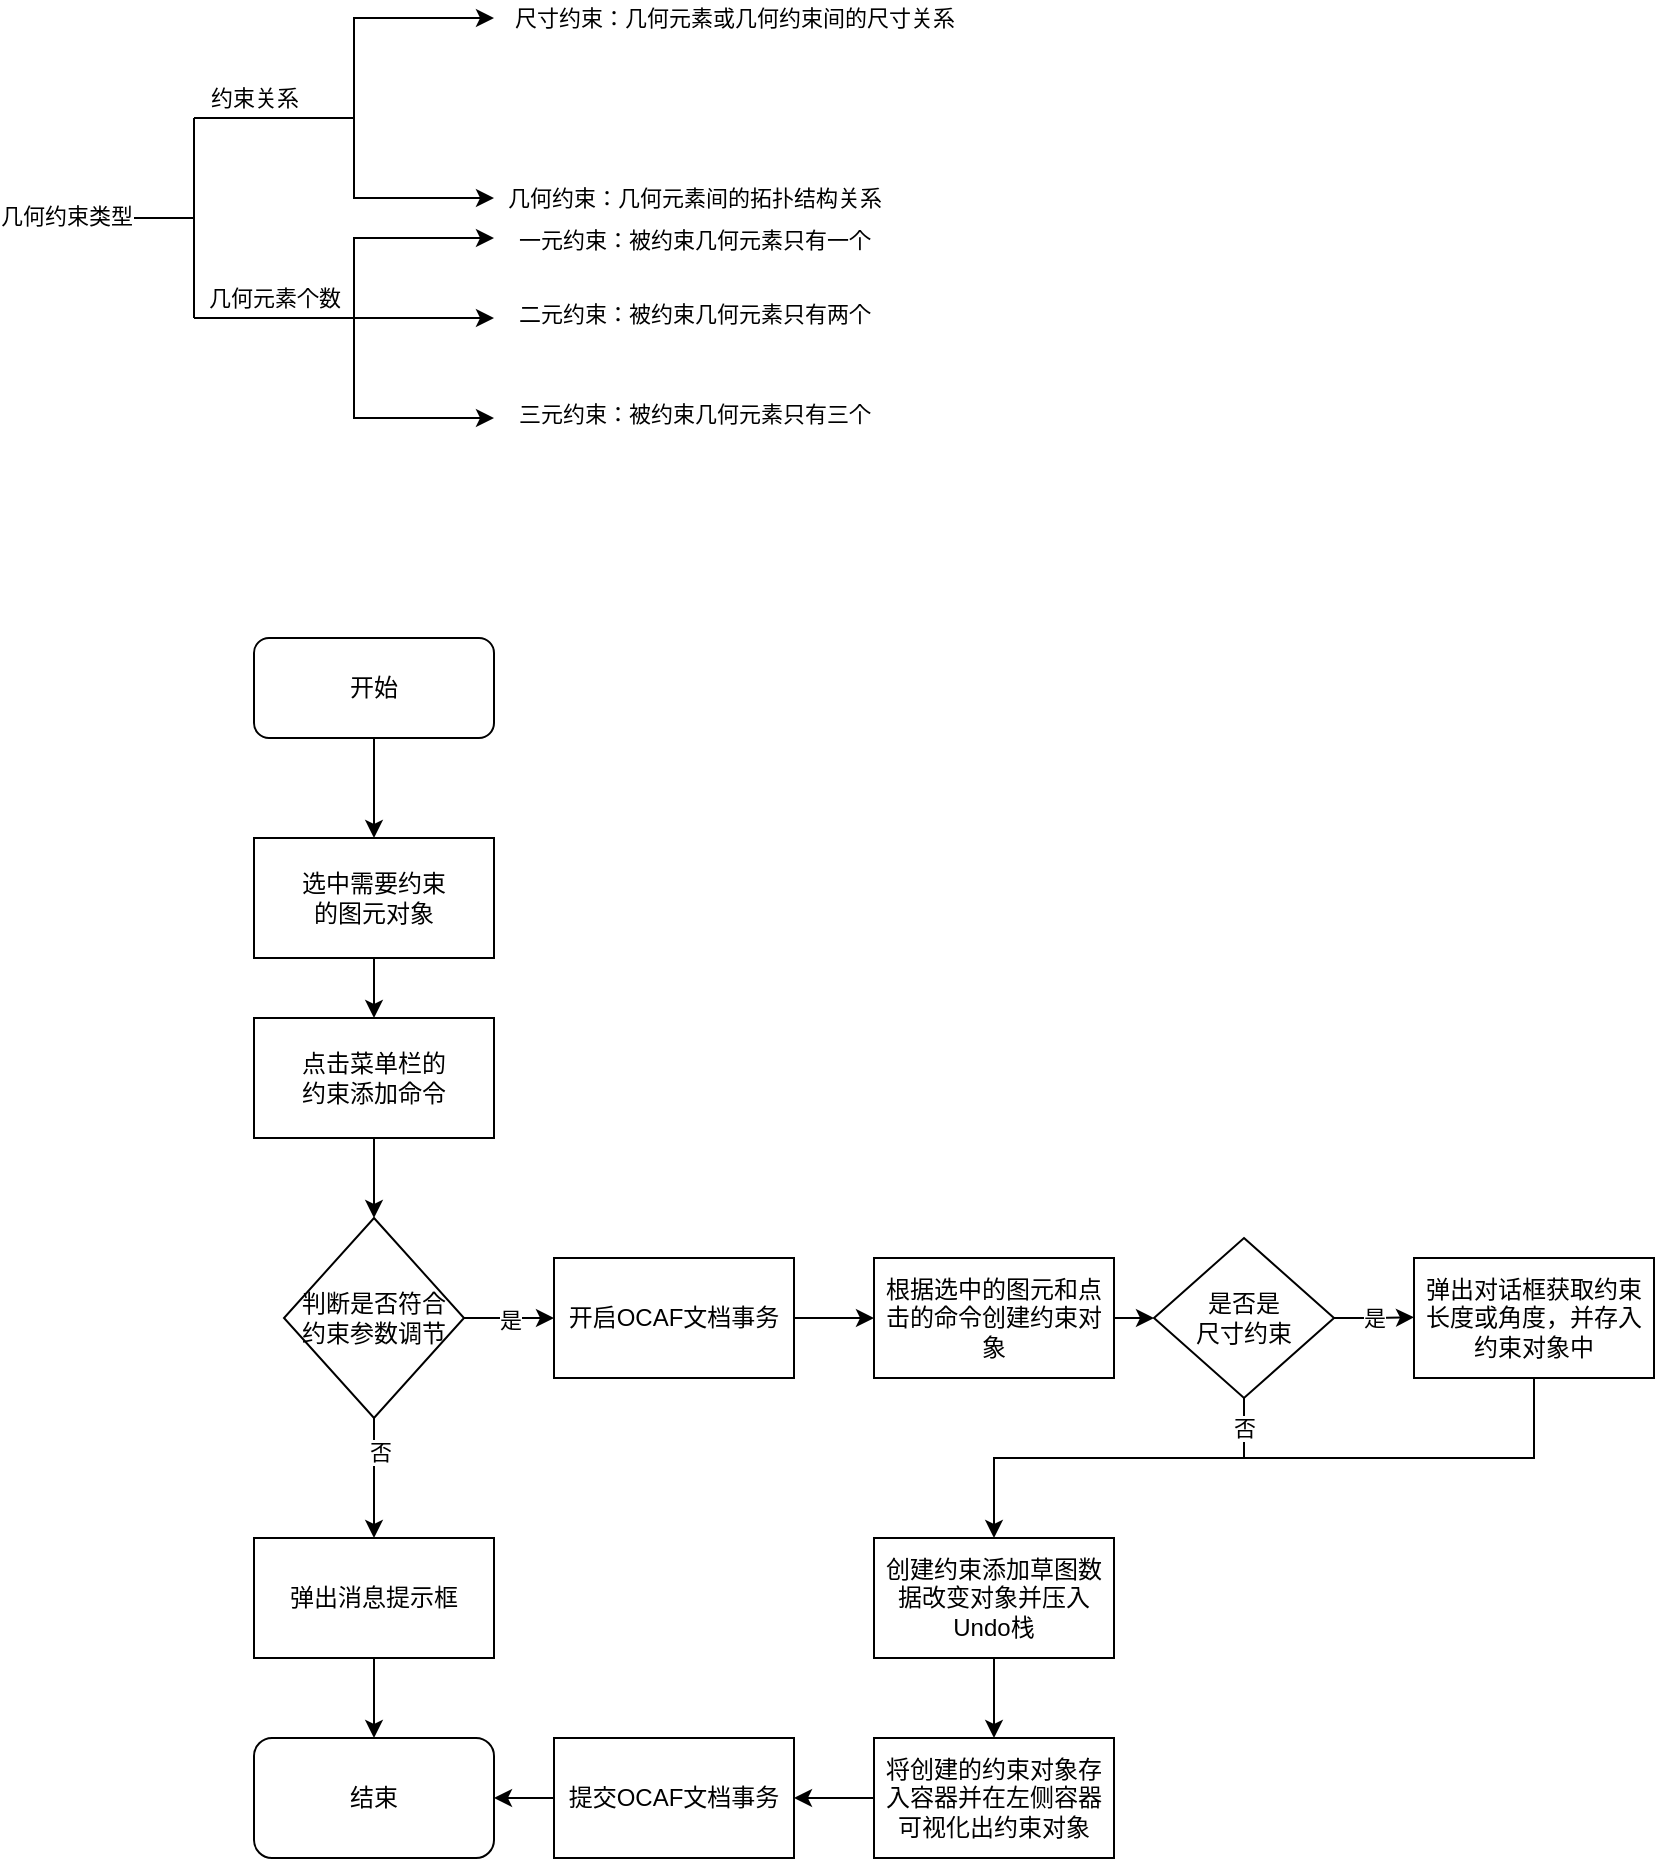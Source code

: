 <mxfile version="21.0.6" type="github">
  <diagram name="第 1 页" id="1So_czDSUBuQiFDamGuW">
    <mxGraphModel dx="616" dy="761" grid="1" gridSize="10" guides="1" tooltips="1" connect="1" arrows="1" fold="1" page="1" pageScale="1" pageWidth="827" pageHeight="1169" math="0" shadow="0">
      <root>
        <mxCell id="0" />
        <mxCell id="1" parent="0" />
        <mxCell id="FwafR3L3VAN348FCxoly-1" value="" style="endArrow=none;html=1;rounded=0;" parent="1" edge="1">
          <mxGeometry width="50" height="50" relative="1" as="geometry">
            <mxPoint x="110" y="320" as="sourcePoint" />
            <mxPoint x="190" y="320" as="targetPoint" />
          </mxGeometry>
        </mxCell>
        <mxCell id="FwafR3L3VAN348FCxoly-6" value="几何约束类型" style="edgeLabel;html=1;align=center;verticalAlign=middle;resizable=0;points=[];" parent="FwafR3L3VAN348FCxoly-1" vertex="1" connectable="0">
          <mxGeometry x="-0.605" y="1" relative="1" as="geometry">
            <mxPoint as="offset" />
          </mxGeometry>
        </mxCell>
        <mxCell id="FwafR3L3VAN348FCxoly-2" value="" style="endArrow=none;html=1;rounded=0;" parent="1" edge="1">
          <mxGeometry width="50" height="50" relative="1" as="geometry">
            <mxPoint x="190" y="370" as="sourcePoint" />
            <mxPoint x="190" y="270" as="targetPoint" />
          </mxGeometry>
        </mxCell>
        <mxCell id="FwafR3L3VAN348FCxoly-3" value="" style="endArrow=none;html=1;rounded=0;" parent="1" edge="1">
          <mxGeometry width="50" height="50" relative="1" as="geometry">
            <mxPoint x="190" y="270" as="sourcePoint" />
            <mxPoint x="270" y="270" as="targetPoint" />
          </mxGeometry>
        </mxCell>
        <mxCell id="FwafR3L3VAN348FCxoly-7" value="约束关系" style="edgeLabel;html=1;align=center;verticalAlign=middle;resizable=0;points=[];" parent="FwafR3L3VAN348FCxoly-3" vertex="1" connectable="0">
          <mxGeometry x="-0.38" y="-1" relative="1" as="geometry">
            <mxPoint x="5" y="-11" as="offset" />
          </mxGeometry>
        </mxCell>
        <mxCell id="FwafR3L3VAN348FCxoly-4" value="" style="endArrow=none;html=1;rounded=0;" parent="1" edge="1">
          <mxGeometry width="50" height="50" relative="1" as="geometry">
            <mxPoint x="190" y="370" as="sourcePoint" />
            <mxPoint x="270" y="370" as="targetPoint" />
          </mxGeometry>
        </mxCell>
        <mxCell id="FwafR3L3VAN348FCxoly-8" value="几何元素个数" style="edgeLabel;html=1;align=center;verticalAlign=middle;resizable=0;points=[];" parent="FwafR3L3VAN348FCxoly-4" vertex="1" connectable="0">
          <mxGeometry x="-0.305" y="3" relative="1" as="geometry">
            <mxPoint x="12" y="-7" as="offset" />
          </mxGeometry>
        </mxCell>
        <mxCell id="FwafR3L3VAN348FCxoly-5" value="" style="endArrow=classic;startArrow=classic;html=1;rounded=0;edgeStyle=orthogonalEdgeStyle;" parent="1" edge="1">
          <mxGeometry width="50" height="50" relative="1" as="geometry">
            <mxPoint x="340" y="310" as="sourcePoint" />
            <mxPoint x="340" y="220" as="targetPoint" />
            <Array as="points">
              <mxPoint x="270" y="310" />
            </Array>
          </mxGeometry>
        </mxCell>
        <mxCell id="FwafR3L3VAN348FCxoly-12" value="尺寸约束：几何元素或几何约束间的尺寸关系" style="edgeLabel;html=1;align=center;verticalAlign=middle;resizable=0;points=[];" parent="FwafR3L3VAN348FCxoly-5" vertex="1" connectable="0">
          <mxGeometry x="0.826" y="2" relative="1" as="geometry">
            <mxPoint x="140" y="2" as="offset" />
          </mxGeometry>
        </mxCell>
        <mxCell id="FwafR3L3VAN348FCxoly-13" value="几何约束：几何元素间的拓扑结构关系" style="edgeLabel;html=1;align=center;verticalAlign=middle;resizable=0;points=[];" parent="FwafR3L3VAN348FCxoly-5" vertex="1" connectable="0">
          <mxGeometry x="-0.791" relative="1" as="geometry">
            <mxPoint x="124" as="offset" />
          </mxGeometry>
        </mxCell>
        <mxCell id="FwafR3L3VAN348FCxoly-10" value="" style="endArrow=classic;startArrow=classic;html=1;rounded=0;edgeStyle=orthogonalEdgeStyle;" parent="1" edge="1">
          <mxGeometry width="50" height="50" relative="1" as="geometry">
            <mxPoint x="340" y="420" as="sourcePoint" />
            <mxPoint x="340" y="330" as="targetPoint" />
            <Array as="points">
              <mxPoint x="270" y="420" />
            </Array>
          </mxGeometry>
        </mxCell>
        <mxCell id="FwafR3L3VAN348FCxoly-14" value="一元约束：被约束几何元素只有一个" style="edgeLabel;html=1;align=center;verticalAlign=middle;resizable=0;points=[];" parent="FwafR3L3VAN348FCxoly-10" vertex="1" connectable="0">
          <mxGeometry x="0.809" y="-1" relative="1" as="geometry">
            <mxPoint x="122" as="offset" />
          </mxGeometry>
        </mxCell>
        <mxCell id="FwafR3L3VAN348FCxoly-16" value="三元约束：被约束几何元素只有三个" style="edgeLabel;html=1;align=center;verticalAlign=middle;resizable=0;points=[];" parent="FwafR3L3VAN348FCxoly-10" vertex="1" connectable="0">
          <mxGeometry x="-0.835" y="-2" relative="1" as="geometry">
            <mxPoint x="119" as="offset" />
          </mxGeometry>
        </mxCell>
        <mxCell id="FwafR3L3VAN348FCxoly-11" value="" style="endArrow=classic;html=1;rounded=0;" parent="1" edge="1">
          <mxGeometry width="50" height="50" relative="1" as="geometry">
            <mxPoint x="270" y="370" as="sourcePoint" />
            <mxPoint x="340" y="370" as="targetPoint" />
          </mxGeometry>
        </mxCell>
        <mxCell id="FwafR3L3VAN348FCxoly-15" value="二元约束：被约束几何元素只有两个" style="edgeLabel;html=1;align=center;verticalAlign=middle;resizable=0;points=[];" parent="FwafR3L3VAN348FCxoly-11" vertex="1" connectable="0">
          <mxGeometry x="0.457" y="2" relative="1" as="geometry">
            <mxPoint x="119" as="offset" />
          </mxGeometry>
        </mxCell>
        <mxCell id="ZC_2awQbRUudxoVVbSpu-1" value="开始" style="rounded=1;whiteSpace=wrap;html=1;" vertex="1" parent="1">
          <mxGeometry x="220" y="530" width="120" height="50" as="geometry" />
        </mxCell>
        <mxCell id="ZC_2awQbRUudxoVVbSpu-2" value="" style="endArrow=classic;html=1;rounded=0;exitX=0.5;exitY=1;exitDx=0;exitDy=0;" edge="1" parent="1" source="ZC_2awQbRUudxoVVbSpu-1">
          <mxGeometry width="50" height="50" relative="1" as="geometry">
            <mxPoint x="240" y="730" as="sourcePoint" />
            <mxPoint x="280" y="630" as="targetPoint" />
          </mxGeometry>
        </mxCell>
        <mxCell id="ZC_2awQbRUudxoVVbSpu-3" value="选中需要约束&lt;br&gt;的图元对象" style="rounded=0;whiteSpace=wrap;html=1;" vertex="1" parent="1">
          <mxGeometry x="220" y="630" width="120" height="60" as="geometry" />
        </mxCell>
        <mxCell id="ZC_2awQbRUudxoVVbSpu-4" value="" style="endArrow=classic;html=1;rounded=0;exitX=0.5;exitY=1;exitDx=0;exitDy=0;" edge="1" parent="1" source="ZC_2awQbRUudxoVVbSpu-3">
          <mxGeometry width="50" height="50" relative="1" as="geometry">
            <mxPoint x="300" y="770" as="sourcePoint" />
            <mxPoint x="280" y="720" as="targetPoint" />
          </mxGeometry>
        </mxCell>
        <mxCell id="ZC_2awQbRUudxoVVbSpu-5" value="点击菜单栏的&lt;br&gt;约束添加命令" style="rounded=0;whiteSpace=wrap;html=1;" vertex="1" parent="1">
          <mxGeometry x="220" y="720" width="120" height="60" as="geometry" />
        </mxCell>
        <mxCell id="ZC_2awQbRUudxoVVbSpu-6" value="" style="endArrow=classic;html=1;rounded=0;exitX=0.5;exitY=1;exitDx=0;exitDy=0;entryX=0.5;entryY=0;entryDx=0;entryDy=0;" edge="1" parent="1" source="ZC_2awQbRUudxoVVbSpu-5" target="ZC_2awQbRUudxoVVbSpu-7">
          <mxGeometry width="50" height="50" relative="1" as="geometry">
            <mxPoint x="260" y="860" as="sourcePoint" />
            <mxPoint x="280" y="820" as="targetPoint" />
          </mxGeometry>
        </mxCell>
        <mxCell id="ZC_2awQbRUudxoVVbSpu-15" value="是" style="edgeStyle=orthogonalEdgeStyle;rounded=0;orthogonalLoop=1;jettySize=auto;html=1;exitX=1;exitY=0.5;exitDx=0;exitDy=0;" edge="1" parent="1" source="ZC_2awQbRUudxoVVbSpu-7">
          <mxGeometry relative="1" as="geometry">
            <mxPoint x="370" y="870" as="targetPoint" />
          </mxGeometry>
        </mxCell>
        <mxCell id="ZC_2awQbRUudxoVVbSpu-7" value="判断是否符合&lt;br&gt;约束参数调节" style="rhombus;whiteSpace=wrap;html=1;" vertex="1" parent="1">
          <mxGeometry x="235" y="820" width="90" height="100" as="geometry" />
        </mxCell>
        <mxCell id="ZC_2awQbRUudxoVVbSpu-9" value="" style="endArrow=classic;html=1;rounded=0;exitX=0.5;exitY=1;exitDx=0;exitDy=0;" edge="1" parent="1" source="ZC_2awQbRUudxoVVbSpu-7">
          <mxGeometry width="50" height="50" relative="1" as="geometry">
            <mxPoint x="270" y="1020" as="sourcePoint" />
            <mxPoint x="280" y="980" as="targetPoint" />
          </mxGeometry>
        </mxCell>
        <mxCell id="ZC_2awQbRUudxoVVbSpu-11" value="否" style="edgeLabel;html=1;align=center;verticalAlign=middle;resizable=0;points=[];" vertex="1" connectable="0" parent="ZC_2awQbRUudxoVVbSpu-9">
          <mxGeometry x="-0.433" y="3" relative="1" as="geometry">
            <mxPoint as="offset" />
          </mxGeometry>
        </mxCell>
        <mxCell id="ZC_2awQbRUudxoVVbSpu-12" value="弹出消息提示框" style="rounded=0;whiteSpace=wrap;html=1;" vertex="1" parent="1">
          <mxGeometry x="220" y="980" width="120" height="60" as="geometry" />
        </mxCell>
        <mxCell id="ZC_2awQbRUudxoVVbSpu-13" value="" style="endArrow=classic;html=1;rounded=0;exitX=0.5;exitY=1;exitDx=0;exitDy=0;" edge="1" parent="1" source="ZC_2awQbRUudxoVVbSpu-12">
          <mxGeometry width="50" height="50" relative="1" as="geometry">
            <mxPoint x="240" y="1110" as="sourcePoint" />
            <mxPoint x="280" y="1080" as="targetPoint" />
          </mxGeometry>
        </mxCell>
        <mxCell id="ZC_2awQbRUudxoVVbSpu-14" value="结束" style="rounded=1;whiteSpace=wrap;html=1;" vertex="1" parent="1">
          <mxGeometry x="220" y="1080" width="120" height="60" as="geometry" />
        </mxCell>
        <mxCell id="ZC_2awQbRUudxoVVbSpu-16" value="开启OCAF文档事务" style="rounded=0;whiteSpace=wrap;html=1;" vertex="1" parent="1">
          <mxGeometry x="370" y="840" width="120" height="60" as="geometry" />
        </mxCell>
        <mxCell id="ZC_2awQbRUudxoVVbSpu-18" value="" style="endArrow=classic;html=1;rounded=0;exitX=1;exitY=0.5;exitDx=0;exitDy=0;" edge="1" parent="1" source="ZC_2awQbRUudxoVVbSpu-16">
          <mxGeometry width="50" height="50" relative="1" as="geometry">
            <mxPoint x="490" y="900" as="sourcePoint" />
            <mxPoint x="530" y="870" as="targetPoint" />
          </mxGeometry>
        </mxCell>
        <mxCell id="ZC_2awQbRUudxoVVbSpu-19" value="根据选中的图元和点击的命令创建约束对象" style="rounded=0;whiteSpace=wrap;html=1;" vertex="1" parent="1">
          <mxGeometry x="530" y="840" width="120" height="60" as="geometry" />
        </mxCell>
        <mxCell id="ZC_2awQbRUudxoVVbSpu-21" value="创建约束添加草图数据改变对象并压入Undo栈" style="rounded=0;whiteSpace=wrap;html=1;" vertex="1" parent="1">
          <mxGeometry x="530" y="980" width="120" height="60" as="geometry" />
        </mxCell>
        <mxCell id="ZC_2awQbRUudxoVVbSpu-22" value="" style="endArrow=classic;html=1;rounded=0;exitX=0.5;exitY=1;exitDx=0;exitDy=0;" edge="1" parent="1" source="ZC_2awQbRUudxoVVbSpu-21">
          <mxGeometry width="50" height="50" relative="1" as="geometry">
            <mxPoint x="580" y="1110" as="sourcePoint" />
            <mxPoint x="590" y="1080" as="targetPoint" />
          </mxGeometry>
        </mxCell>
        <mxCell id="ZC_2awQbRUudxoVVbSpu-23" value="将创建的约束对象存入容器并在左侧容器可视化出约束对象" style="rounded=0;whiteSpace=wrap;html=1;" vertex="1" parent="1">
          <mxGeometry x="530" y="1080" width="120" height="60" as="geometry" />
        </mxCell>
        <mxCell id="ZC_2awQbRUudxoVVbSpu-25" value="" style="endArrow=classic;html=1;rounded=0;exitX=0;exitY=0.5;exitDx=0;exitDy=0;" edge="1" parent="1" source="ZC_2awQbRUudxoVVbSpu-23">
          <mxGeometry width="50" height="50" relative="1" as="geometry">
            <mxPoint x="460" y="1120" as="sourcePoint" />
            <mxPoint x="490" y="1110" as="targetPoint" />
          </mxGeometry>
        </mxCell>
        <mxCell id="ZC_2awQbRUudxoVVbSpu-26" value="提交OCAF文档事务" style="rounded=0;whiteSpace=wrap;html=1;" vertex="1" parent="1">
          <mxGeometry x="370" y="1080" width="120" height="60" as="geometry" />
        </mxCell>
        <mxCell id="ZC_2awQbRUudxoVVbSpu-27" value="" style="endArrow=classic;html=1;rounded=0;exitX=0;exitY=0.5;exitDx=0;exitDy=0;entryX=1;entryY=0.5;entryDx=0;entryDy=0;" edge="1" parent="1" source="ZC_2awQbRUudxoVVbSpu-26" target="ZC_2awQbRUudxoVVbSpu-14">
          <mxGeometry width="50" height="50" relative="1" as="geometry">
            <mxPoint x="170" y="1230" as="sourcePoint" />
            <mxPoint x="220" y="1180" as="targetPoint" />
          </mxGeometry>
        </mxCell>
        <mxCell id="ZC_2awQbRUudxoVVbSpu-28" value="" style="endArrow=classic;html=1;rounded=0;exitX=1;exitY=0.5;exitDx=0;exitDy=0;" edge="1" parent="1" source="ZC_2awQbRUudxoVVbSpu-19" target="ZC_2awQbRUudxoVVbSpu-29">
          <mxGeometry width="50" height="50" relative="1" as="geometry">
            <mxPoint x="700" y="900" as="sourcePoint" />
            <mxPoint x="710" y="870" as="targetPoint" />
          </mxGeometry>
        </mxCell>
        <mxCell id="ZC_2awQbRUudxoVVbSpu-30" value="是" style="edgeStyle=orthogonalEdgeStyle;rounded=0;orthogonalLoop=1;jettySize=auto;html=1;exitX=1;exitY=0.5;exitDx=0;exitDy=0;" edge="1" parent="1" source="ZC_2awQbRUudxoVVbSpu-29">
          <mxGeometry relative="1" as="geometry">
            <mxPoint x="800" y="869.667" as="targetPoint" />
          </mxGeometry>
        </mxCell>
        <mxCell id="ZC_2awQbRUudxoVVbSpu-29" value="是否是&lt;br&gt;尺寸约束" style="rhombus;whiteSpace=wrap;html=1;" vertex="1" parent="1">
          <mxGeometry x="670" y="830" width="90" height="80" as="geometry" />
        </mxCell>
        <mxCell id="ZC_2awQbRUudxoVVbSpu-31" value="弹出对话框获取约束长度或角度，并存入约束对象中" style="rounded=0;whiteSpace=wrap;html=1;" vertex="1" parent="1">
          <mxGeometry x="800" y="840" width="120" height="60" as="geometry" />
        </mxCell>
        <mxCell id="ZC_2awQbRUudxoVVbSpu-38" value="" style="endArrow=classic;html=1;rounded=0;exitX=0.5;exitY=1;exitDx=0;exitDy=0;edgeStyle=orthogonalEdgeStyle;entryX=0.5;entryY=0;entryDx=0;entryDy=0;" edge="1" parent="1" source="ZC_2awQbRUudxoVVbSpu-31" target="ZC_2awQbRUudxoVVbSpu-21">
          <mxGeometry width="50" height="50" relative="1" as="geometry">
            <mxPoint x="820" y="1030" as="sourcePoint" />
            <mxPoint x="870" y="980" as="targetPoint" />
          </mxGeometry>
        </mxCell>
        <mxCell id="ZC_2awQbRUudxoVVbSpu-39" value="否" style="endArrow=none;html=1;rounded=0;entryX=0.5;entryY=1;entryDx=0;entryDy=0;" edge="1" parent="1" target="ZC_2awQbRUudxoVVbSpu-29">
          <mxGeometry width="50" height="50" relative="1" as="geometry">
            <mxPoint x="715" y="940" as="sourcePoint" />
            <mxPoint x="760" y="1040" as="targetPoint" />
          </mxGeometry>
        </mxCell>
      </root>
    </mxGraphModel>
  </diagram>
</mxfile>
